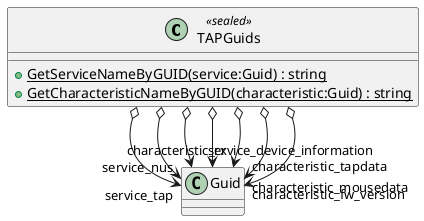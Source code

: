 @startuml
class TAPGuids <<sealed>> {
    + {static} GetServiceNameByGUID(service:Guid) : string
    + {static} GetCharacteristicNameByGUID(characteristic:Guid) : string
}
TAPGuids o--> "service_tap" Guid
TAPGuids o--> "service_nus" Guid
TAPGuids o--> "service_device_information" Guid
TAPGuids o--> "characteristic_tapdata" Guid
TAPGuids o--> "characteristic_rx" Guid
TAPGuids o--> "characteristic_mousedata" Guid
TAPGuids o--> "characteristic_fw_version" Guid
@enduml
